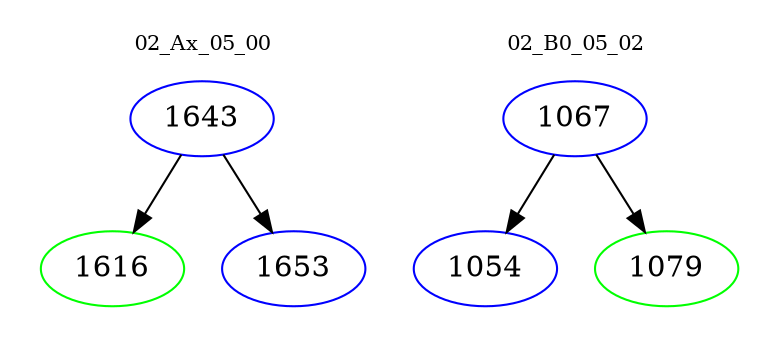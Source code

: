 digraph{
subgraph cluster_0 {
color = white
label = "02_Ax_05_00";
fontsize=10;
T0_1643 [label="1643", color="blue"]
T0_1643 -> T0_1616 [color="black"]
T0_1616 [label="1616", color="green"]
T0_1643 -> T0_1653 [color="black"]
T0_1653 [label="1653", color="blue"]
}
subgraph cluster_1 {
color = white
label = "02_B0_05_02";
fontsize=10;
T1_1067 [label="1067", color="blue"]
T1_1067 -> T1_1054 [color="black"]
T1_1054 [label="1054", color="blue"]
T1_1067 -> T1_1079 [color="black"]
T1_1079 [label="1079", color="green"]
}
}
